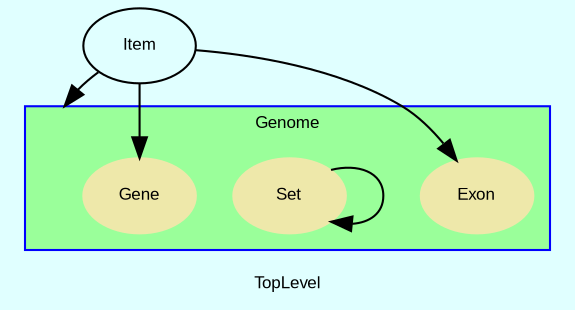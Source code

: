 digraph TopLevel {
    label = "TopLevel"
    compound = true
    fontname = Arial
    fontsize = 8
    bgcolor = lightcyan1
    node [
        color = black,
        fontname = Arial,
        fontsize = 8
    ]

    Item [
        URL = "classes/Item.html",
        label = "Item"
    ]

    Item -> Genome__Exon [

    ]

    Genome__Set -> Genome__Set [

    ]

    Item -> Genome__Gene [

    ]

    subgraph cluster_Genome {
        label = "Genome"
        fillcolor = palegreen1
        URL = "classes/Genome.html"
        color = blue
        fontname = Arial
        style = filled
        Genome [
            shape = plaintext,
            height = 0.01,
            width = 0.01,
            label = ""
        ]

        Genome__Exon [
            fontcolor = black,
            shape = ellipse,
            URL = "classes/Genome/Exon.html",
            color = palegoldenrod,
            style = filled,
            label = "Exon"
        ]

        Genome__Set [
            fontcolor = black,
            shape = ellipse,
            URL = "classes/Genome/Set.html",
            color = palegoldenrod,
            style = filled,
            label = "Set"
        ]

        Genome__Gene [
            fontcolor = black,
            shape = ellipse,
            URL = "classes/Genome/Gene.html",
            color = palegoldenrod,
            style = filled,
            label = "Gene"
        ]

    }

    Item -> Genome [
        lhead = cluster_Genome
    ]

}

